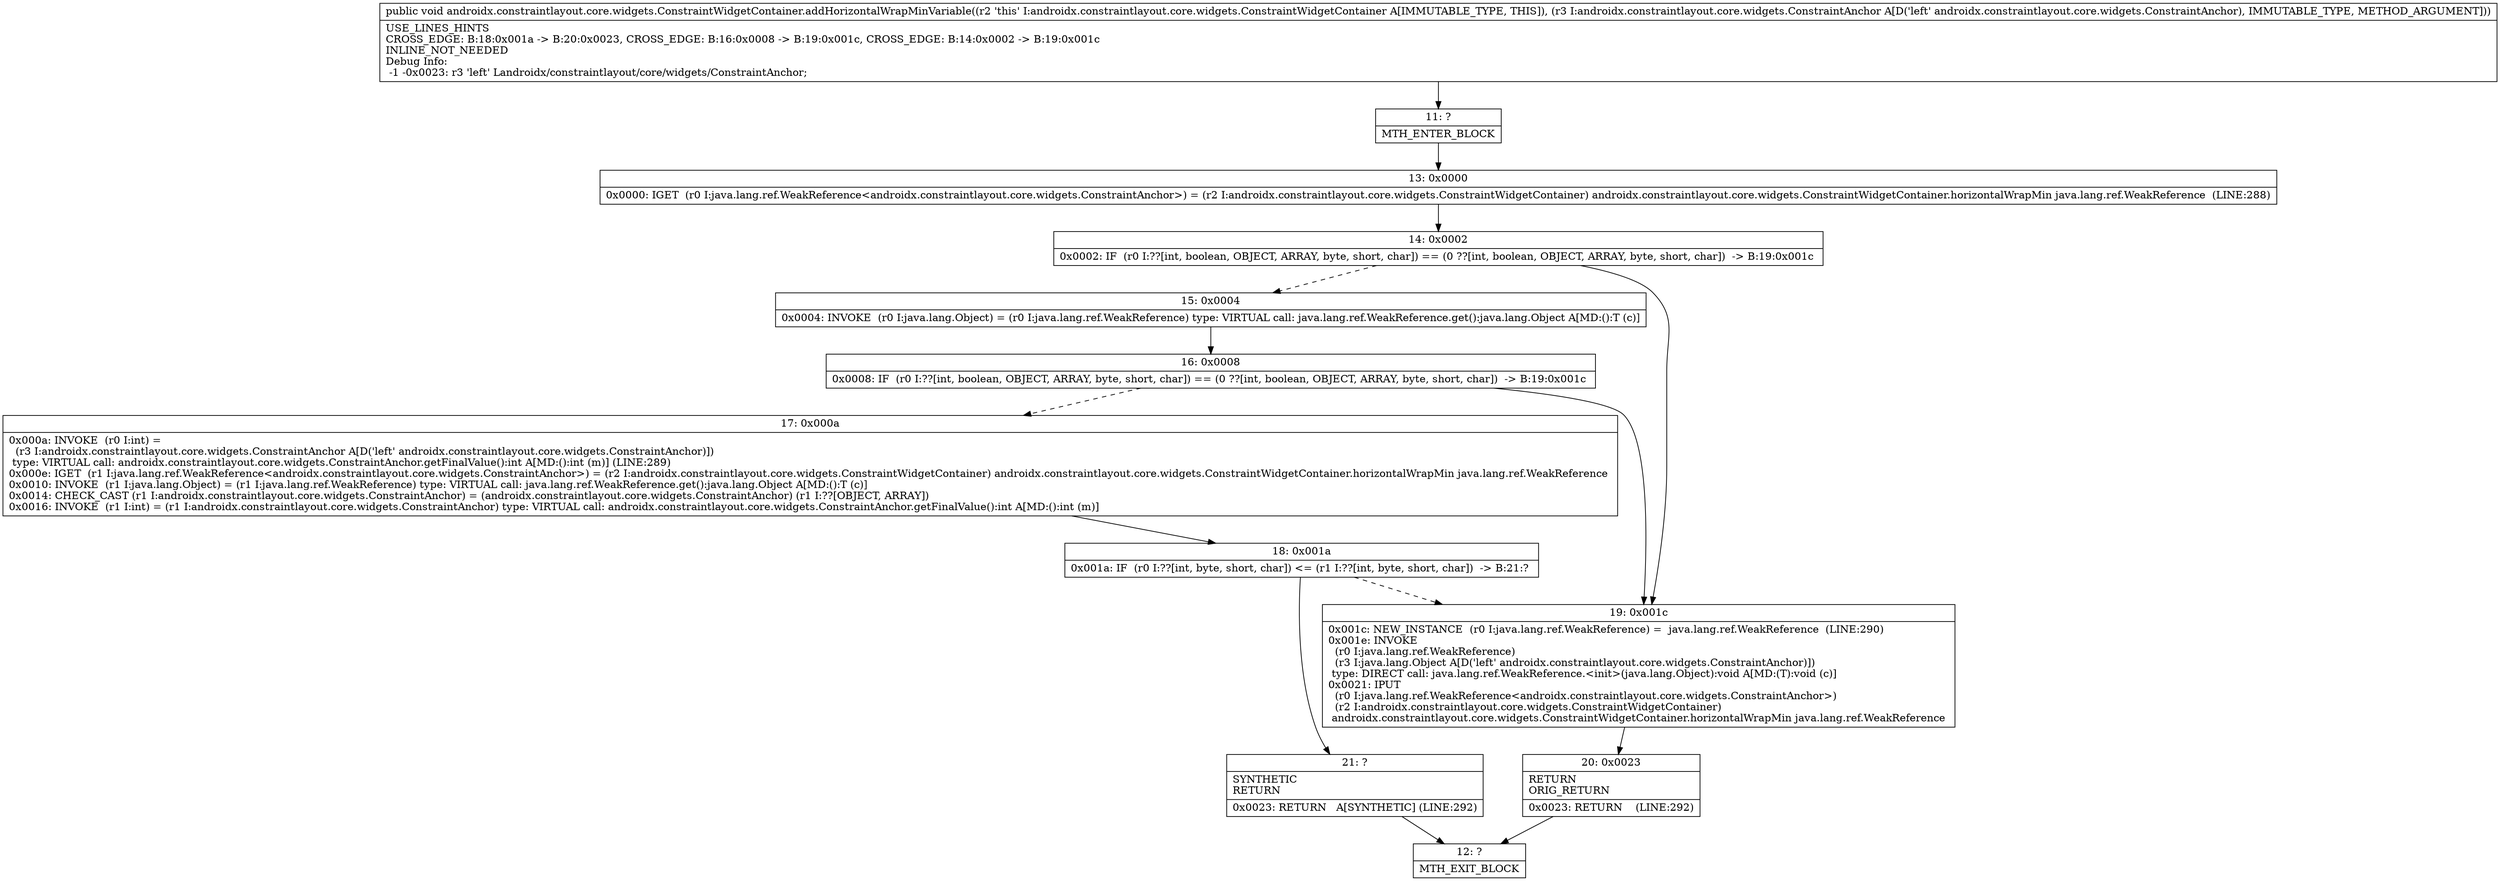 digraph "CFG forandroidx.constraintlayout.core.widgets.ConstraintWidgetContainer.addHorizontalWrapMinVariable(Landroidx\/constraintlayout\/core\/widgets\/ConstraintAnchor;)V" {
Node_11 [shape=record,label="{11\:\ ?|MTH_ENTER_BLOCK\l}"];
Node_13 [shape=record,label="{13\:\ 0x0000|0x0000: IGET  (r0 I:java.lang.ref.WeakReference\<androidx.constraintlayout.core.widgets.ConstraintAnchor\>) = (r2 I:androidx.constraintlayout.core.widgets.ConstraintWidgetContainer) androidx.constraintlayout.core.widgets.ConstraintWidgetContainer.horizontalWrapMin java.lang.ref.WeakReference  (LINE:288)\l}"];
Node_14 [shape=record,label="{14\:\ 0x0002|0x0002: IF  (r0 I:??[int, boolean, OBJECT, ARRAY, byte, short, char]) == (0 ??[int, boolean, OBJECT, ARRAY, byte, short, char])  \-\> B:19:0x001c \l}"];
Node_15 [shape=record,label="{15\:\ 0x0004|0x0004: INVOKE  (r0 I:java.lang.Object) = (r0 I:java.lang.ref.WeakReference) type: VIRTUAL call: java.lang.ref.WeakReference.get():java.lang.Object A[MD:():T (c)]\l}"];
Node_16 [shape=record,label="{16\:\ 0x0008|0x0008: IF  (r0 I:??[int, boolean, OBJECT, ARRAY, byte, short, char]) == (0 ??[int, boolean, OBJECT, ARRAY, byte, short, char])  \-\> B:19:0x001c \l}"];
Node_17 [shape=record,label="{17\:\ 0x000a|0x000a: INVOKE  (r0 I:int) = \l  (r3 I:androidx.constraintlayout.core.widgets.ConstraintAnchor A[D('left' androidx.constraintlayout.core.widgets.ConstraintAnchor)])\l type: VIRTUAL call: androidx.constraintlayout.core.widgets.ConstraintAnchor.getFinalValue():int A[MD:():int (m)] (LINE:289)\l0x000e: IGET  (r1 I:java.lang.ref.WeakReference\<androidx.constraintlayout.core.widgets.ConstraintAnchor\>) = (r2 I:androidx.constraintlayout.core.widgets.ConstraintWidgetContainer) androidx.constraintlayout.core.widgets.ConstraintWidgetContainer.horizontalWrapMin java.lang.ref.WeakReference \l0x0010: INVOKE  (r1 I:java.lang.Object) = (r1 I:java.lang.ref.WeakReference) type: VIRTUAL call: java.lang.ref.WeakReference.get():java.lang.Object A[MD:():T (c)]\l0x0014: CHECK_CAST (r1 I:androidx.constraintlayout.core.widgets.ConstraintAnchor) = (androidx.constraintlayout.core.widgets.ConstraintAnchor) (r1 I:??[OBJECT, ARRAY]) \l0x0016: INVOKE  (r1 I:int) = (r1 I:androidx.constraintlayout.core.widgets.ConstraintAnchor) type: VIRTUAL call: androidx.constraintlayout.core.widgets.ConstraintAnchor.getFinalValue():int A[MD:():int (m)]\l}"];
Node_18 [shape=record,label="{18\:\ 0x001a|0x001a: IF  (r0 I:??[int, byte, short, char]) \<= (r1 I:??[int, byte, short, char])  \-\> B:21:? \l}"];
Node_21 [shape=record,label="{21\:\ ?|SYNTHETIC\lRETURN\l|0x0023: RETURN   A[SYNTHETIC] (LINE:292)\l}"];
Node_12 [shape=record,label="{12\:\ ?|MTH_EXIT_BLOCK\l}"];
Node_19 [shape=record,label="{19\:\ 0x001c|0x001c: NEW_INSTANCE  (r0 I:java.lang.ref.WeakReference) =  java.lang.ref.WeakReference  (LINE:290)\l0x001e: INVOKE  \l  (r0 I:java.lang.ref.WeakReference)\l  (r3 I:java.lang.Object A[D('left' androidx.constraintlayout.core.widgets.ConstraintAnchor)])\l type: DIRECT call: java.lang.ref.WeakReference.\<init\>(java.lang.Object):void A[MD:(T):void (c)]\l0x0021: IPUT  \l  (r0 I:java.lang.ref.WeakReference\<androidx.constraintlayout.core.widgets.ConstraintAnchor\>)\l  (r2 I:androidx.constraintlayout.core.widgets.ConstraintWidgetContainer)\l androidx.constraintlayout.core.widgets.ConstraintWidgetContainer.horizontalWrapMin java.lang.ref.WeakReference \l}"];
Node_20 [shape=record,label="{20\:\ 0x0023|RETURN\lORIG_RETURN\l|0x0023: RETURN    (LINE:292)\l}"];
MethodNode[shape=record,label="{public void androidx.constraintlayout.core.widgets.ConstraintWidgetContainer.addHorizontalWrapMinVariable((r2 'this' I:androidx.constraintlayout.core.widgets.ConstraintWidgetContainer A[IMMUTABLE_TYPE, THIS]), (r3 I:androidx.constraintlayout.core.widgets.ConstraintAnchor A[D('left' androidx.constraintlayout.core.widgets.ConstraintAnchor), IMMUTABLE_TYPE, METHOD_ARGUMENT]))  | USE_LINES_HINTS\lCROSS_EDGE: B:18:0x001a \-\> B:20:0x0023, CROSS_EDGE: B:16:0x0008 \-\> B:19:0x001c, CROSS_EDGE: B:14:0x0002 \-\> B:19:0x001c\lINLINE_NOT_NEEDED\lDebug Info:\l  \-1 \-0x0023: r3 'left' Landroidx\/constraintlayout\/core\/widgets\/ConstraintAnchor;\l}"];
MethodNode -> Node_11;Node_11 -> Node_13;
Node_13 -> Node_14;
Node_14 -> Node_15[style=dashed];
Node_14 -> Node_19;
Node_15 -> Node_16;
Node_16 -> Node_17[style=dashed];
Node_16 -> Node_19;
Node_17 -> Node_18;
Node_18 -> Node_19[style=dashed];
Node_18 -> Node_21;
Node_21 -> Node_12;
Node_19 -> Node_20;
Node_20 -> Node_12;
}


